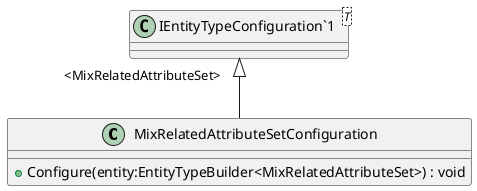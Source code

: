 @startuml
class MixRelatedAttributeSetConfiguration {
    + Configure(entity:EntityTypeBuilder<MixRelatedAttributeSet>) : void
}
class "IEntityTypeConfiguration`1"<T> {
}
"IEntityTypeConfiguration`1" "<MixRelatedAttributeSet>" <|-- MixRelatedAttributeSetConfiguration
@enduml
